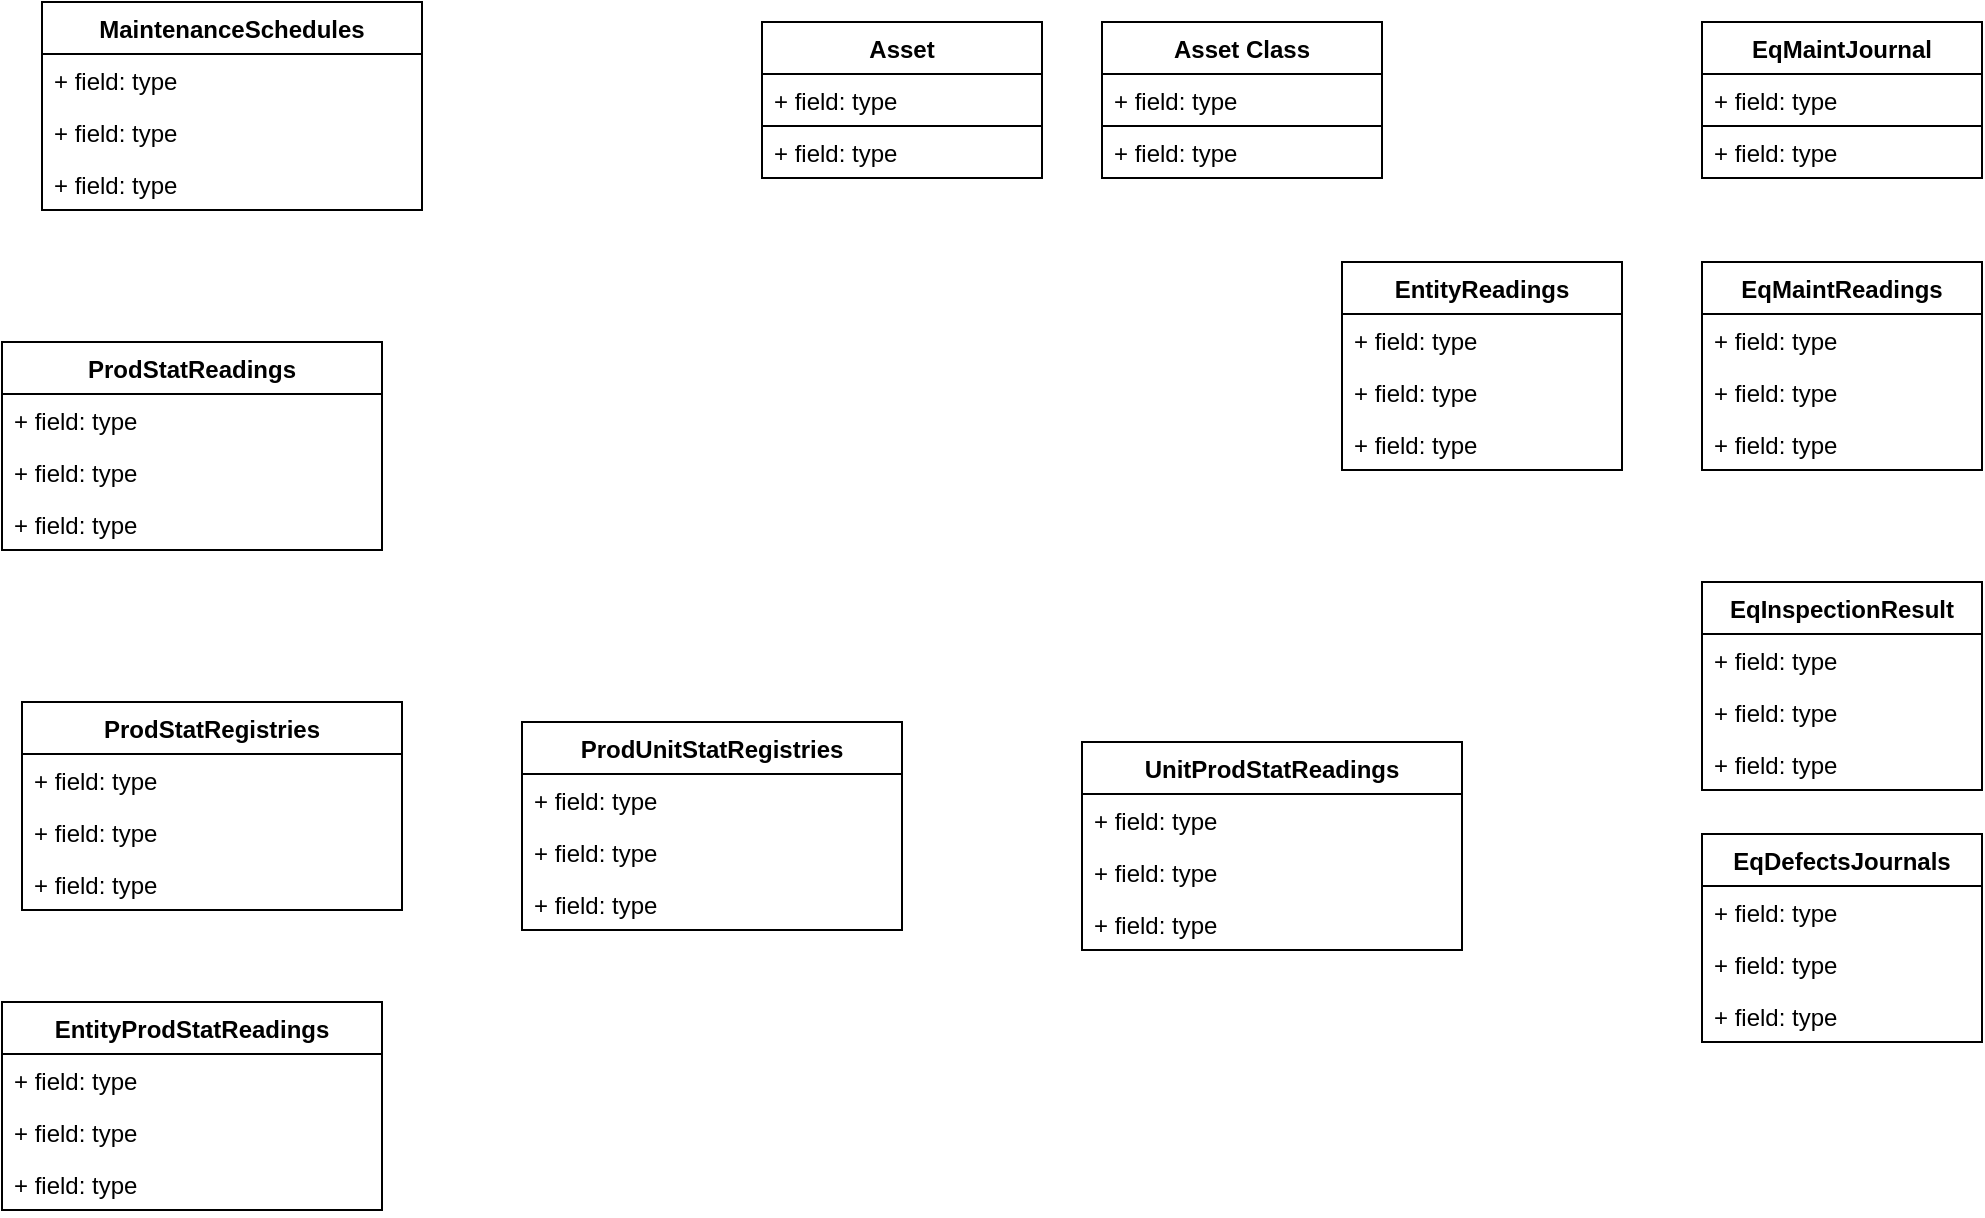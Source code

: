 <mxfile version="20.7.4" type="device"><diagram id="_sRU7C90QyTNM5WS_P4y" name="Page-1"><mxGraphModel dx="2268" dy="828" grid="1" gridSize="10" guides="1" tooltips="1" connect="1" arrows="1" fold="1" page="1" pageScale="1" pageWidth="850" pageHeight="1100" math="0" shadow="0"><root><mxCell id="0"/><mxCell id="1" parent="0"/><mxCell id="2ljvkPG95GB1-qWU1Q7V-1" value="Asset" style="swimlane;fontStyle=1;childLayout=stackLayout;horizontal=1;startSize=26;fillColor=none;horizontalStack=0;resizeParent=1;resizeParentMax=0;resizeLast=0;collapsible=1;marginBottom=0;" vertex="1" parent="1"><mxGeometry x="210" y="40" width="140" height="78" as="geometry"/></mxCell><mxCell id="2ljvkPG95GB1-qWU1Q7V-2" value="+ field: type" style="text;strokeColor=#000000;fillColor=none;align=left;verticalAlign=top;spacingLeft=4;spacingRight=4;overflow=hidden;rotatable=0;points=[[0,0.5],[1,0.5]];portConstraint=eastwest;rounded=0;" vertex="1" parent="2ljvkPG95GB1-qWU1Q7V-1"><mxGeometry y="26" width="140" height="26" as="geometry"/></mxCell><mxCell id="2ljvkPG95GB1-qWU1Q7V-5" value="+ field: type" style="text;strokeColor=#000000;fillColor=none;align=left;verticalAlign=top;spacingLeft=4;spacingRight=4;overflow=hidden;rotatable=0;points=[[0,0.5],[1,0.5]];portConstraint=eastwest;rounded=0;" vertex="1" parent="2ljvkPG95GB1-qWU1Q7V-1"><mxGeometry y="52" width="140" height="26" as="geometry"/></mxCell><mxCell id="2ljvkPG95GB1-qWU1Q7V-6" value="Asset Class" style="swimlane;fontStyle=1;childLayout=stackLayout;horizontal=1;startSize=26;fillColor=none;horizontalStack=0;resizeParent=1;resizeParentMax=0;resizeLast=0;collapsible=1;marginBottom=0;" vertex="1" parent="1"><mxGeometry x="380" y="40" width="140" height="78" as="geometry"/></mxCell><mxCell id="2ljvkPG95GB1-qWU1Q7V-7" value="+ field: type" style="text;strokeColor=#000000;fillColor=none;align=left;verticalAlign=top;spacingLeft=4;spacingRight=4;overflow=hidden;rotatable=0;points=[[0,0.5],[1,0.5]];portConstraint=eastwest;rounded=0;" vertex="1" parent="2ljvkPG95GB1-qWU1Q7V-6"><mxGeometry y="26" width="140" height="26" as="geometry"/></mxCell><mxCell id="2ljvkPG95GB1-qWU1Q7V-8" value="+ field: type" style="text;strokeColor=#000000;fillColor=none;align=left;verticalAlign=top;spacingLeft=4;spacingRight=4;overflow=hidden;rotatable=0;points=[[0,0.5],[1,0.5]];portConstraint=eastwest;rounded=0;" vertex="1" parent="2ljvkPG95GB1-qWU1Q7V-6"><mxGeometry y="52" width="140" height="26" as="geometry"/></mxCell><mxCell id="2ljvkPG95GB1-qWU1Q7V-9" value="EqMaintJournal" style="swimlane;fontStyle=1;childLayout=stackLayout;horizontal=1;startSize=26;fillColor=none;horizontalStack=0;resizeParent=1;resizeParentMax=0;resizeLast=0;collapsible=1;marginBottom=0;" vertex="1" parent="1"><mxGeometry x="680" y="40" width="140" height="78" as="geometry"/></mxCell><mxCell id="2ljvkPG95GB1-qWU1Q7V-10" value="+ field: type" style="text;strokeColor=#000000;fillColor=none;align=left;verticalAlign=top;spacingLeft=4;spacingRight=4;overflow=hidden;rotatable=0;points=[[0,0.5],[1,0.5]];portConstraint=eastwest;rounded=0;" vertex="1" parent="2ljvkPG95GB1-qWU1Q7V-9"><mxGeometry y="26" width="140" height="26" as="geometry"/></mxCell><mxCell id="2ljvkPG95GB1-qWU1Q7V-11" value="+ field: type" style="text;strokeColor=#000000;fillColor=none;align=left;verticalAlign=top;spacingLeft=4;spacingRight=4;overflow=hidden;rotatable=0;points=[[0,0.5],[1,0.5]];portConstraint=eastwest;rounded=0;" vertex="1" parent="2ljvkPG95GB1-qWU1Q7V-9"><mxGeometry y="52" width="140" height="26" as="geometry"/></mxCell><mxCell id="2ljvkPG95GB1-qWU1Q7V-12" value="EqMaintReadings" style="swimlane;fontStyle=1;childLayout=stackLayout;horizontal=1;startSize=26;fillColor=none;horizontalStack=0;resizeParent=1;resizeParentMax=0;resizeLast=0;collapsible=1;marginBottom=0;rounded=0;strokeColor=#000000;" vertex="1" parent="1"><mxGeometry x="680" y="160" width="140" height="104" as="geometry"/></mxCell><mxCell id="2ljvkPG95GB1-qWU1Q7V-13" value="+ field: type" style="text;strokeColor=none;fillColor=none;align=left;verticalAlign=top;spacingLeft=4;spacingRight=4;overflow=hidden;rotatable=0;points=[[0,0.5],[1,0.5]];portConstraint=eastwest;rounded=0;" vertex="1" parent="2ljvkPG95GB1-qWU1Q7V-12"><mxGeometry y="26" width="140" height="26" as="geometry"/></mxCell><mxCell id="2ljvkPG95GB1-qWU1Q7V-14" value="+ field: type" style="text;strokeColor=none;fillColor=none;align=left;verticalAlign=top;spacingLeft=4;spacingRight=4;overflow=hidden;rotatable=0;points=[[0,0.5],[1,0.5]];portConstraint=eastwest;rounded=0;" vertex="1" parent="2ljvkPG95GB1-qWU1Q7V-12"><mxGeometry y="52" width="140" height="26" as="geometry"/></mxCell><mxCell id="2ljvkPG95GB1-qWU1Q7V-15" value="+ field: type" style="text;strokeColor=none;fillColor=none;align=left;verticalAlign=top;spacingLeft=4;spacingRight=4;overflow=hidden;rotatable=0;points=[[0,0.5],[1,0.5]];portConstraint=eastwest;rounded=0;" vertex="1" parent="2ljvkPG95GB1-qWU1Q7V-12"><mxGeometry y="78" width="140" height="26" as="geometry"/></mxCell><mxCell id="2ljvkPG95GB1-qWU1Q7V-16" value="EqInspectionResult" style="swimlane;fontStyle=1;childLayout=stackLayout;horizontal=1;startSize=26;fillColor=none;horizontalStack=0;resizeParent=1;resizeParentMax=0;resizeLast=0;collapsible=1;marginBottom=0;rounded=0;strokeColor=#000000;" vertex="1" parent="1"><mxGeometry x="680" y="320" width="140" height="104" as="geometry"/></mxCell><mxCell id="2ljvkPG95GB1-qWU1Q7V-17" value="+ field: type" style="text;strokeColor=none;fillColor=none;align=left;verticalAlign=top;spacingLeft=4;spacingRight=4;overflow=hidden;rotatable=0;points=[[0,0.5],[1,0.5]];portConstraint=eastwest;rounded=0;" vertex="1" parent="2ljvkPG95GB1-qWU1Q7V-16"><mxGeometry y="26" width="140" height="26" as="geometry"/></mxCell><mxCell id="2ljvkPG95GB1-qWU1Q7V-18" value="+ field: type" style="text;strokeColor=none;fillColor=none;align=left;verticalAlign=top;spacingLeft=4;spacingRight=4;overflow=hidden;rotatable=0;points=[[0,0.5],[1,0.5]];portConstraint=eastwest;rounded=0;" vertex="1" parent="2ljvkPG95GB1-qWU1Q7V-16"><mxGeometry y="52" width="140" height="26" as="geometry"/></mxCell><mxCell id="2ljvkPG95GB1-qWU1Q7V-19" value="+ field: type" style="text;strokeColor=none;fillColor=none;align=left;verticalAlign=top;spacingLeft=4;spacingRight=4;overflow=hidden;rotatable=0;points=[[0,0.5],[1,0.5]];portConstraint=eastwest;rounded=0;" vertex="1" parent="2ljvkPG95GB1-qWU1Q7V-16"><mxGeometry y="78" width="140" height="26" as="geometry"/></mxCell><mxCell id="2ljvkPG95GB1-qWU1Q7V-20" value="EqDefectsJournals" style="swimlane;fontStyle=1;childLayout=stackLayout;horizontal=1;startSize=26;fillColor=none;horizontalStack=0;resizeParent=1;resizeParentMax=0;resizeLast=0;collapsible=1;marginBottom=0;rounded=0;strokeColor=#000000;" vertex="1" parent="1"><mxGeometry x="680" y="446" width="140" height="104" as="geometry"/></mxCell><mxCell id="2ljvkPG95GB1-qWU1Q7V-21" value="+ field: type" style="text;strokeColor=none;fillColor=none;align=left;verticalAlign=top;spacingLeft=4;spacingRight=4;overflow=hidden;rotatable=0;points=[[0,0.5],[1,0.5]];portConstraint=eastwest;rounded=0;" vertex="1" parent="2ljvkPG95GB1-qWU1Q7V-20"><mxGeometry y="26" width="140" height="26" as="geometry"/></mxCell><mxCell id="2ljvkPG95GB1-qWU1Q7V-22" value="+ field: type" style="text;strokeColor=none;fillColor=none;align=left;verticalAlign=top;spacingLeft=4;spacingRight=4;overflow=hidden;rotatable=0;points=[[0,0.5],[1,0.5]];portConstraint=eastwest;rounded=0;" vertex="1" parent="2ljvkPG95GB1-qWU1Q7V-20"><mxGeometry y="52" width="140" height="26" as="geometry"/></mxCell><mxCell id="2ljvkPG95GB1-qWU1Q7V-23" value="+ field: type" style="text;strokeColor=none;fillColor=none;align=left;verticalAlign=top;spacingLeft=4;spacingRight=4;overflow=hidden;rotatable=0;points=[[0,0.5],[1,0.5]];portConstraint=eastwest;rounded=0;" vertex="1" parent="2ljvkPG95GB1-qWU1Q7V-20"><mxGeometry y="78" width="140" height="26" as="geometry"/></mxCell><mxCell id="2ljvkPG95GB1-qWU1Q7V-24" value="EntityReadings" style="swimlane;fontStyle=1;childLayout=stackLayout;horizontal=1;startSize=26;fillColor=none;horizontalStack=0;resizeParent=1;resizeParentMax=0;resizeLast=0;collapsible=1;marginBottom=0;rounded=0;strokeColor=#000000;" vertex="1" parent="1"><mxGeometry x="500" y="160" width="140" height="104" as="geometry"/></mxCell><mxCell id="2ljvkPG95GB1-qWU1Q7V-25" value="+ field: type" style="text;strokeColor=none;fillColor=none;align=left;verticalAlign=top;spacingLeft=4;spacingRight=4;overflow=hidden;rotatable=0;points=[[0,0.5],[1,0.5]];portConstraint=eastwest;rounded=0;" vertex="1" parent="2ljvkPG95GB1-qWU1Q7V-24"><mxGeometry y="26" width="140" height="26" as="geometry"/></mxCell><mxCell id="2ljvkPG95GB1-qWU1Q7V-26" value="+ field: type" style="text;strokeColor=none;fillColor=none;align=left;verticalAlign=top;spacingLeft=4;spacingRight=4;overflow=hidden;rotatable=0;points=[[0,0.5],[1,0.5]];portConstraint=eastwest;rounded=0;" vertex="1" parent="2ljvkPG95GB1-qWU1Q7V-24"><mxGeometry y="52" width="140" height="26" as="geometry"/></mxCell><mxCell id="2ljvkPG95GB1-qWU1Q7V-27" value="+ field: type" style="text;strokeColor=none;fillColor=none;align=left;verticalAlign=top;spacingLeft=4;spacingRight=4;overflow=hidden;rotatable=0;points=[[0,0.5],[1,0.5]];portConstraint=eastwest;rounded=0;" vertex="1" parent="2ljvkPG95GB1-qWU1Q7V-24"><mxGeometry y="78" width="140" height="26" as="geometry"/></mxCell><mxCell id="2ljvkPG95GB1-qWU1Q7V-28" value="EntityProdStatReadings" style="swimlane;fontStyle=1;childLayout=stackLayout;horizontal=1;startSize=26;fillColor=none;horizontalStack=0;resizeParent=1;resizeParentMax=0;resizeLast=0;collapsible=1;marginBottom=0;rounded=0;strokeColor=#000000;" vertex="1" parent="1"><mxGeometry x="-170" y="530" width="190" height="104" as="geometry"/></mxCell><mxCell id="2ljvkPG95GB1-qWU1Q7V-29" value="+ field: type" style="text;strokeColor=none;fillColor=none;align=left;verticalAlign=top;spacingLeft=4;spacingRight=4;overflow=hidden;rotatable=0;points=[[0,0.5],[1,0.5]];portConstraint=eastwest;rounded=0;" vertex="1" parent="2ljvkPG95GB1-qWU1Q7V-28"><mxGeometry y="26" width="190" height="26" as="geometry"/></mxCell><mxCell id="2ljvkPG95GB1-qWU1Q7V-30" value="+ field: type" style="text;strokeColor=none;fillColor=none;align=left;verticalAlign=top;spacingLeft=4;spacingRight=4;overflow=hidden;rotatable=0;points=[[0,0.5],[1,0.5]];portConstraint=eastwest;rounded=0;" vertex="1" parent="2ljvkPG95GB1-qWU1Q7V-28"><mxGeometry y="52" width="190" height="26" as="geometry"/></mxCell><mxCell id="2ljvkPG95GB1-qWU1Q7V-31" value="+ field: type" style="text;strokeColor=none;fillColor=none;align=left;verticalAlign=top;spacingLeft=4;spacingRight=4;overflow=hidden;rotatable=0;points=[[0,0.5],[1,0.5]];portConstraint=eastwest;rounded=0;" vertex="1" parent="2ljvkPG95GB1-qWU1Q7V-28"><mxGeometry y="78" width="190" height="26" as="geometry"/></mxCell><mxCell id="2ljvkPG95GB1-qWU1Q7V-32" value="UnitProdStatReadings" style="swimlane;fontStyle=1;childLayout=stackLayout;horizontal=1;startSize=26;fillColor=none;horizontalStack=0;resizeParent=1;resizeParentMax=0;resizeLast=0;collapsible=1;marginBottom=0;rounded=0;strokeColor=#000000;" vertex="1" parent="1"><mxGeometry x="370" y="400" width="190" height="104" as="geometry"/></mxCell><mxCell id="2ljvkPG95GB1-qWU1Q7V-33" value="+ field: type" style="text;strokeColor=none;fillColor=none;align=left;verticalAlign=top;spacingLeft=4;spacingRight=4;overflow=hidden;rotatable=0;points=[[0,0.5],[1,0.5]];portConstraint=eastwest;rounded=0;" vertex="1" parent="2ljvkPG95GB1-qWU1Q7V-32"><mxGeometry y="26" width="190" height="26" as="geometry"/></mxCell><mxCell id="2ljvkPG95GB1-qWU1Q7V-34" value="+ field: type" style="text;strokeColor=none;fillColor=none;align=left;verticalAlign=top;spacingLeft=4;spacingRight=4;overflow=hidden;rotatable=0;points=[[0,0.5],[1,0.5]];portConstraint=eastwest;rounded=0;" vertex="1" parent="2ljvkPG95GB1-qWU1Q7V-32"><mxGeometry y="52" width="190" height="26" as="geometry"/></mxCell><mxCell id="2ljvkPG95GB1-qWU1Q7V-35" value="+ field: type" style="text;strokeColor=none;fillColor=none;align=left;verticalAlign=top;spacingLeft=4;spacingRight=4;overflow=hidden;rotatable=0;points=[[0,0.5],[1,0.5]];portConstraint=eastwest;rounded=0;" vertex="1" parent="2ljvkPG95GB1-qWU1Q7V-32"><mxGeometry y="78" width="190" height="26" as="geometry"/></mxCell><mxCell id="2ljvkPG95GB1-qWU1Q7V-36" value="ProdUnitStatRegistries" style="swimlane;fontStyle=1;childLayout=stackLayout;horizontal=1;startSize=26;fillColor=none;horizontalStack=0;resizeParent=1;resizeParentMax=0;resizeLast=0;collapsible=1;marginBottom=0;rounded=0;strokeColor=#000000;" vertex="1" parent="1"><mxGeometry x="90" y="390" width="190" height="104" as="geometry"/></mxCell><mxCell id="2ljvkPG95GB1-qWU1Q7V-37" value="+ field: type" style="text;strokeColor=none;fillColor=none;align=left;verticalAlign=top;spacingLeft=4;spacingRight=4;overflow=hidden;rotatable=0;points=[[0,0.5],[1,0.5]];portConstraint=eastwest;rounded=0;" vertex="1" parent="2ljvkPG95GB1-qWU1Q7V-36"><mxGeometry y="26" width="190" height="26" as="geometry"/></mxCell><mxCell id="2ljvkPG95GB1-qWU1Q7V-38" value="+ field: type" style="text;strokeColor=none;fillColor=none;align=left;verticalAlign=top;spacingLeft=4;spacingRight=4;overflow=hidden;rotatable=0;points=[[0,0.5],[1,0.5]];portConstraint=eastwest;rounded=0;" vertex="1" parent="2ljvkPG95GB1-qWU1Q7V-36"><mxGeometry y="52" width="190" height="26" as="geometry"/></mxCell><mxCell id="2ljvkPG95GB1-qWU1Q7V-39" value="+ field: type" style="text;strokeColor=none;fillColor=none;align=left;verticalAlign=top;spacingLeft=4;spacingRight=4;overflow=hidden;rotatable=0;points=[[0,0.5],[1,0.5]];portConstraint=eastwest;rounded=0;" vertex="1" parent="2ljvkPG95GB1-qWU1Q7V-36"><mxGeometry y="78" width="190" height="26" as="geometry"/></mxCell><mxCell id="2ljvkPG95GB1-qWU1Q7V-40" value="ProdStatRegistries" style="swimlane;fontStyle=1;childLayout=stackLayout;horizontal=1;startSize=26;fillColor=none;horizontalStack=0;resizeParent=1;resizeParentMax=0;resizeLast=0;collapsible=1;marginBottom=0;rounded=0;strokeColor=#000000;" vertex="1" parent="1"><mxGeometry x="-160" y="380" width="190" height="104" as="geometry"/></mxCell><mxCell id="2ljvkPG95GB1-qWU1Q7V-41" value="+ field: type" style="text;strokeColor=none;fillColor=none;align=left;verticalAlign=top;spacingLeft=4;spacingRight=4;overflow=hidden;rotatable=0;points=[[0,0.5],[1,0.5]];portConstraint=eastwest;rounded=0;" vertex="1" parent="2ljvkPG95GB1-qWU1Q7V-40"><mxGeometry y="26" width="190" height="26" as="geometry"/></mxCell><mxCell id="2ljvkPG95GB1-qWU1Q7V-42" value="+ field: type" style="text;strokeColor=none;fillColor=none;align=left;verticalAlign=top;spacingLeft=4;spacingRight=4;overflow=hidden;rotatable=0;points=[[0,0.5],[1,0.5]];portConstraint=eastwest;rounded=0;" vertex="1" parent="2ljvkPG95GB1-qWU1Q7V-40"><mxGeometry y="52" width="190" height="26" as="geometry"/></mxCell><mxCell id="2ljvkPG95GB1-qWU1Q7V-43" value="+ field: type" style="text;strokeColor=none;fillColor=none;align=left;verticalAlign=top;spacingLeft=4;spacingRight=4;overflow=hidden;rotatable=0;points=[[0,0.5],[1,0.5]];portConstraint=eastwest;rounded=0;" vertex="1" parent="2ljvkPG95GB1-qWU1Q7V-40"><mxGeometry y="78" width="190" height="26" as="geometry"/></mxCell><mxCell id="2ljvkPG95GB1-qWU1Q7V-44" value="ProdStatReadings" style="swimlane;fontStyle=1;childLayout=stackLayout;horizontal=1;startSize=26;fillColor=none;horizontalStack=0;resizeParent=1;resizeParentMax=0;resizeLast=0;collapsible=1;marginBottom=0;rounded=0;strokeColor=#000000;" vertex="1" parent="1"><mxGeometry x="-170" y="200" width="190" height="104" as="geometry"/></mxCell><mxCell id="2ljvkPG95GB1-qWU1Q7V-45" value="+ field: type" style="text;strokeColor=none;fillColor=none;align=left;verticalAlign=top;spacingLeft=4;spacingRight=4;overflow=hidden;rotatable=0;points=[[0,0.5],[1,0.5]];portConstraint=eastwest;rounded=0;" vertex="1" parent="2ljvkPG95GB1-qWU1Q7V-44"><mxGeometry y="26" width="190" height="26" as="geometry"/></mxCell><mxCell id="2ljvkPG95GB1-qWU1Q7V-46" value="+ field: type" style="text;strokeColor=none;fillColor=none;align=left;verticalAlign=top;spacingLeft=4;spacingRight=4;overflow=hidden;rotatable=0;points=[[0,0.5],[1,0.5]];portConstraint=eastwest;rounded=0;" vertex="1" parent="2ljvkPG95GB1-qWU1Q7V-44"><mxGeometry y="52" width="190" height="26" as="geometry"/></mxCell><mxCell id="2ljvkPG95GB1-qWU1Q7V-47" value="+ field: type" style="text;strokeColor=none;fillColor=none;align=left;verticalAlign=top;spacingLeft=4;spacingRight=4;overflow=hidden;rotatable=0;points=[[0,0.5],[1,0.5]];portConstraint=eastwest;rounded=0;" vertex="1" parent="2ljvkPG95GB1-qWU1Q7V-44"><mxGeometry y="78" width="190" height="26" as="geometry"/></mxCell><mxCell id="2ljvkPG95GB1-qWU1Q7V-48" value="MaintenanceSchedules" style="swimlane;fontStyle=1;childLayout=stackLayout;horizontal=1;startSize=26;fillColor=none;horizontalStack=0;resizeParent=1;resizeParentMax=0;resizeLast=0;collapsible=1;marginBottom=0;rounded=0;strokeColor=#000000;" vertex="1" parent="1"><mxGeometry x="-150" y="30" width="190" height="104" as="geometry"/></mxCell><mxCell id="2ljvkPG95GB1-qWU1Q7V-49" value="+ field: type" style="text;strokeColor=none;fillColor=none;align=left;verticalAlign=top;spacingLeft=4;spacingRight=4;overflow=hidden;rotatable=0;points=[[0,0.5],[1,0.5]];portConstraint=eastwest;rounded=0;" vertex="1" parent="2ljvkPG95GB1-qWU1Q7V-48"><mxGeometry y="26" width="190" height="26" as="geometry"/></mxCell><mxCell id="2ljvkPG95GB1-qWU1Q7V-50" value="+ field: type" style="text;strokeColor=none;fillColor=none;align=left;verticalAlign=top;spacingLeft=4;spacingRight=4;overflow=hidden;rotatable=0;points=[[0,0.5],[1,0.5]];portConstraint=eastwest;rounded=0;" vertex="1" parent="2ljvkPG95GB1-qWU1Q7V-48"><mxGeometry y="52" width="190" height="26" as="geometry"/></mxCell><mxCell id="2ljvkPG95GB1-qWU1Q7V-51" value="+ field: type" style="text;strokeColor=none;fillColor=none;align=left;verticalAlign=top;spacingLeft=4;spacingRight=4;overflow=hidden;rotatable=0;points=[[0,0.5],[1,0.5]];portConstraint=eastwest;rounded=0;" vertex="1" parent="2ljvkPG95GB1-qWU1Q7V-48"><mxGeometry y="78" width="190" height="26" as="geometry"/></mxCell></root></mxGraphModel></diagram></mxfile>